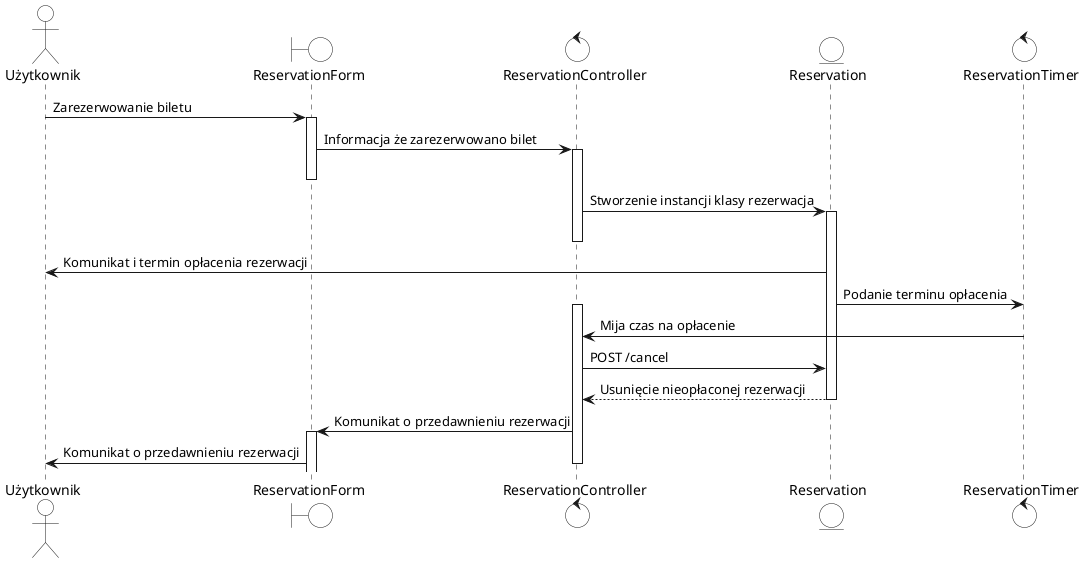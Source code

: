 @startuml
Actor Użytkownik #white
Boundary ReservationForm #white
Control ReservationController #white
Entity Reservation #white
Control ReservationTimer #white
Użytkownik -> ReservationForm : Zarezerwowanie biletu
Activate ReservationForm
ReservationForm -> ReservationController: Informacja że zarezerwowano bilet
Activate ReservationController
Deactivate ReservationForm
ReservationController -> Reservation : Stworzenie instancji klasy rezerwacja
Activate Reservation
Deactivate ReservationController
Reservation -> Użytkownik: Komunikat i termin opłacenia rezerwacji
Reservation -> ReservationTimer: Podanie terminu opłacenia
Activate ReservationController
ReservationTimer -> ReservationController: Mija czas na opłacenie
ReservationController -> Reservation: POST /cancel
Reservation --> ReservationController : Usunięcie nieopłaconej rezerwacji
Deactivate Reservation
ReservationController -> ReservationForm: Komunikat o przedawnieniu rezerwacji
Activate ReservationForm
ReservationForm -> Użytkownik: Komunikat o przedawnieniu rezerwacji
Deactivate ReservationController
@enduml
